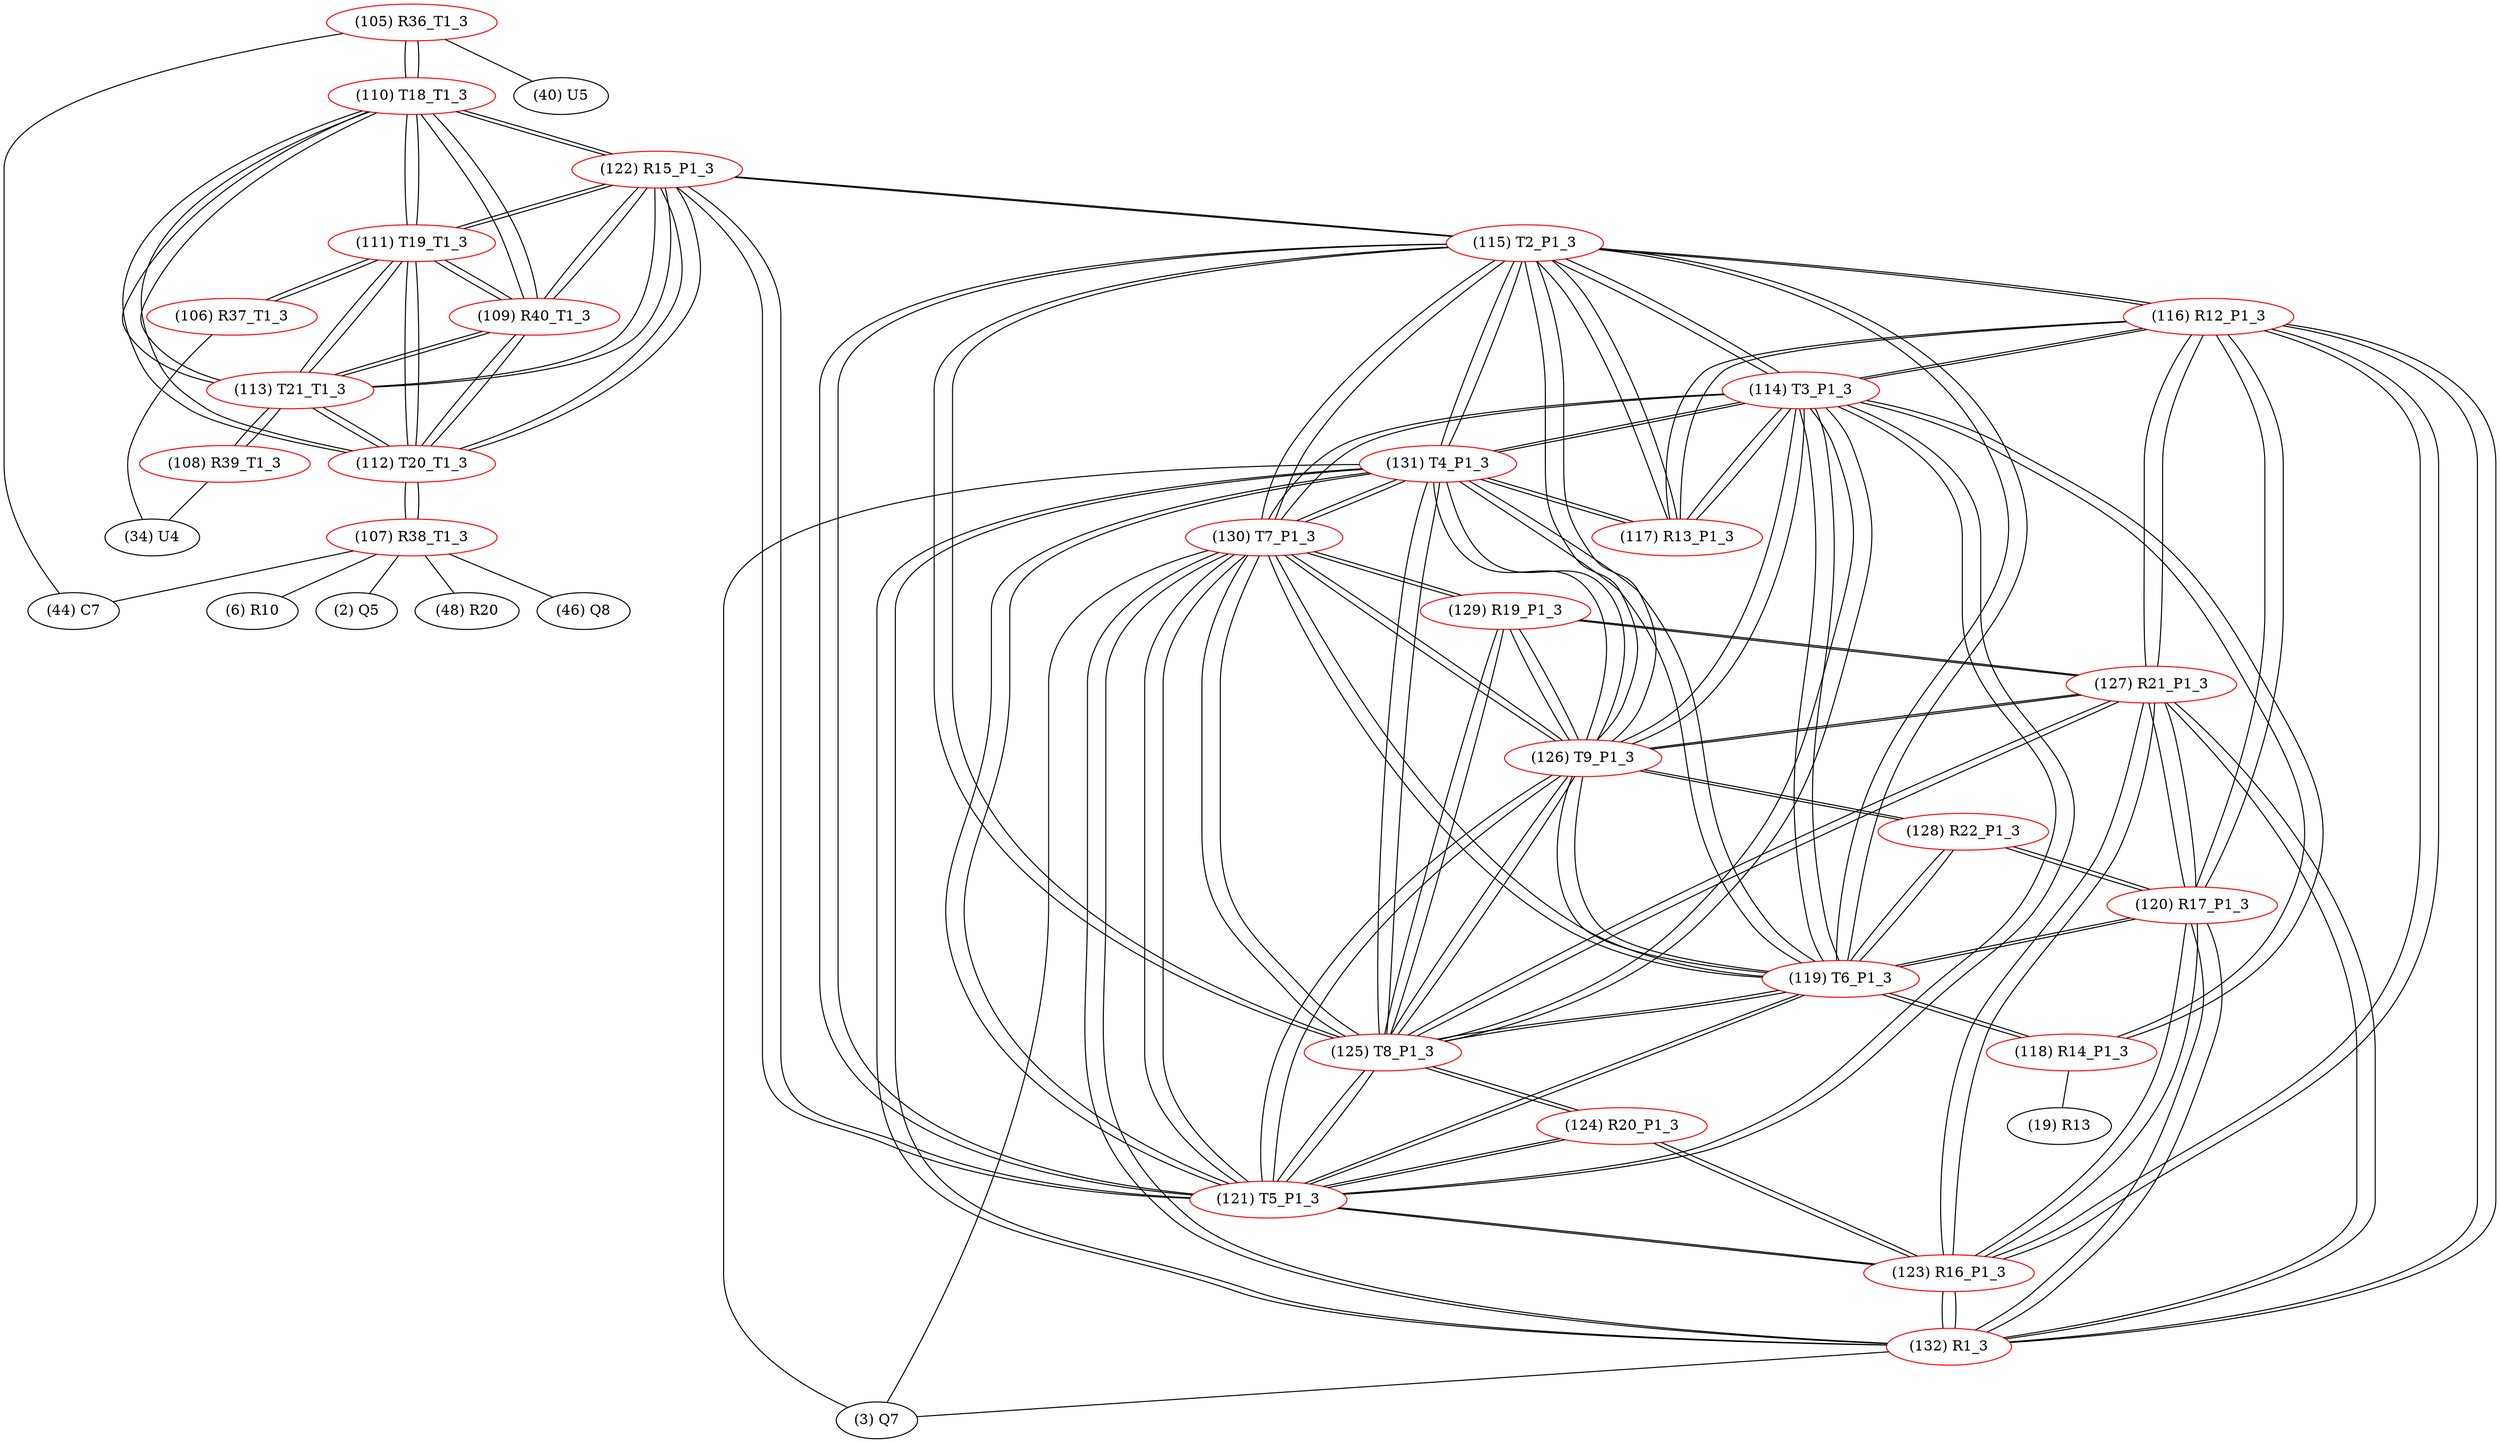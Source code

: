 graph {
	105 [label="(105) R36_T1_3" color=red]
	44 [label="(44) C7"]
	40 [label="(40) U5"]
	110 [label="(110) T18_T1_3"]
	106 [label="(106) R37_T1_3" color=red]
	34 [label="(34) U4"]
	111 [label="(111) T19_T1_3"]
	107 [label="(107) R38_T1_3" color=red]
	6 [label="(6) R10"]
	2 [label="(2) Q5"]
	48 [label="(48) R20"]
	44 [label="(44) C7"]
	46 [label="(46) Q8"]
	112 [label="(112) T20_T1_3"]
	108 [label="(108) R39_T1_3" color=red]
	34 [label="(34) U4"]
	113 [label="(113) T21_T1_3"]
	109 [label="(109) R40_T1_3" color=red]
	122 [label="(122) R15_P1_3"]
	110 [label="(110) T18_T1_3"]
	113 [label="(113) T21_T1_3"]
	112 [label="(112) T20_T1_3"]
	111 [label="(111) T19_T1_3"]
	110 [label="(110) T18_T1_3" color=red]
	112 [label="(112) T20_T1_3"]
	111 [label="(111) T19_T1_3"]
	113 [label="(113) T21_T1_3"]
	105 [label="(105) R36_T1_3"]
	122 [label="(122) R15_P1_3"]
	109 [label="(109) R40_T1_3"]
	111 [label="(111) T19_T1_3" color=red]
	112 [label="(112) T20_T1_3"]
	110 [label="(110) T18_T1_3"]
	113 [label="(113) T21_T1_3"]
	106 [label="(106) R37_T1_3"]
	122 [label="(122) R15_P1_3"]
	109 [label="(109) R40_T1_3"]
	112 [label="(112) T20_T1_3" color=red]
	111 [label="(111) T19_T1_3"]
	110 [label="(110) T18_T1_3"]
	113 [label="(113) T21_T1_3"]
	107 [label="(107) R38_T1_3"]
	122 [label="(122) R15_P1_3"]
	109 [label="(109) R40_T1_3"]
	113 [label="(113) T21_T1_3" color=red]
	112 [label="(112) T20_T1_3"]
	111 [label="(111) T19_T1_3"]
	110 [label="(110) T18_T1_3"]
	108 [label="(108) R39_T1_3"]
	122 [label="(122) R15_P1_3"]
	109 [label="(109) R40_T1_3"]
	114 [label="(114) T3_P1_3" color=red]
	131 [label="(131) T4_P1_3"]
	130 [label="(130) T7_P1_3"]
	121 [label="(121) T5_P1_3"]
	126 [label="(126) T9_P1_3"]
	125 [label="(125) T8_P1_3"]
	119 [label="(119) T6_P1_3"]
	115 [label="(115) T2_P1_3"]
	118 [label="(118) R14_P1_3"]
	117 [label="(117) R13_P1_3"]
	116 [label="(116) R12_P1_3"]
	115 [label="(115) T2_P1_3" color=red]
	114 [label="(114) T3_P1_3"]
	131 [label="(131) T4_P1_3"]
	130 [label="(130) T7_P1_3"]
	121 [label="(121) T5_P1_3"]
	126 [label="(126) T9_P1_3"]
	125 [label="(125) T8_P1_3"]
	119 [label="(119) T6_P1_3"]
	117 [label="(117) R13_P1_3"]
	116 [label="(116) R12_P1_3"]
	122 [label="(122) R15_P1_3"]
	116 [label="(116) R12_P1_3" color=red]
	127 [label="(127) R21_P1_3"]
	123 [label="(123) R16_P1_3"]
	120 [label="(120) R17_P1_3"]
	132 [label="(132) R1_3"]
	117 [label="(117) R13_P1_3"]
	114 [label="(114) T3_P1_3"]
	115 [label="(115) T2_P1_3"]
	117 [label="(117) R13_P1_3" color=red]
	131 [label="(131) T4_P1_3"]
	114 [label="(114) T3_P1_3"]
	116 [label="(116) R12_P1_3"]
	115 [label="(115) T2_P1_3"]
	118 [label="(118) R14_P1_3" color=red]
	19 [label="(19) R13"]
	114 [label="(114) T3_P1_3"]
	119 [label="(119) T6_P1_3"]
	119 [label="(119) T6_P1_3" color=red]
	114 [label="(114) T3_P1_3"]
	131 [label="(131) T4_P1_3"]
	130 [label="(130) T7_P1_3"]
	121 [label="(121) T5_P1_3"]
	126 [label="(126) T9_P1_3"]
	125 [label="(125) T8_P1_3"]
	115 [label="(115) T2_P1_3"]
	118 [label="(118) R14_P1_3"]
	128 [label="(128) R22_P1_3"]
	120 [label="(120) R17_P1_3"]
	120 [label="(120) R17_P1_3" color=red]
	127 [label="(127) R21_P1_3"]
	123 [label="(123) R16_P1_3"]
	116 [label="(116) R12_P1_3"]
	132 [label="(132) R1_3"]
	128 [label="(128) R22_P1_3"]
	119 [label="(119) T6_P1_3"]
	121 [label="(121) T5_P1_3" color=red]
	114 [label="(114) T3_P1_3"]
	131 [label="(131) T4_P1_3"]
	130 [label="(130) T7_P1_3"]
	126 [label="(126) T9_P1_3"]
	125 [label="(125) T8_P1_3"]
	119 [label="(119) T6_P1_3"]
	115 [label="(115) T2_P1_3"]
	122 [label="(122) R15_P1_3"]
	123 [label="(123) R16_P1_3"]
	124 [label="(124) R20_P1_3"]
	122 [label="(122) R15_P1_3" color=red]
	110 [label="(110) T18_T1_3"]
	113 [label="(113) T21_T1_3"]
	112 [label="(112) T20_T1_3"]
	111 [label="(111) T19_T1_3"]
	109 [label="(109) R40_T1_3"]
	115 [label="(115) T2_P1_3"]
	121 [label="(121) T5_P1_3"]
	123 [label="(123) R16_P1_3" color=red]
	127 [label="(127) R21_P1_3"]
	116 [label="(116) R12_P1_3"]
	120 [label="(120) R17_P1_3"]
	132 [label="(132) R1_3"]
	121 [label="(121) T5_P1_3"]
	124 [label="(124) R20_P1_3"]
	124 [label="(124) R20_P1_3" color=red]
	125 [label="(125) T8_P1_3"]
	123 [label="(123) R16_P1_3"]
	121 [label="(121) T5_P1_3"]
	125 [label="(125) T8_P1_3" color=red]
	114 [label="(114) T3_P1_3"]
	131 [label="(131) T4_P1_3"]
	130 [label="(130) T7_P1_3"]
	121 [label="(121) T5_P1_3"]
	126 [label="(126) T9_P1_3"]
	119 [label="(119) T6_P1_3"]
	115 [label="(115) T2_P1_3"]
	127 [label="(127) R21_P1_3"]
	129 [label="(129) R19_P1_3"]
	124 [label="(124) R20_P1_3"]
	126 [label="(126) T9_P1_3" color=red]
	128 [label="(128) R22_P1_3"]
	114 [label="(114) T3_P1_3"]
	131 [label="(131) T4_P1_3"]
	130 [label="(130) T7_P1_3"]
	121 [label="(121) T5_P1_3"]
	125 [label="(125) T8_P1_3"]
	119 [label="(119) T6_P1_3"]
	115 [label="(115) T2_P1_3"]
	127 [label="(127) R21_P1_3"]
	129 [label="(129) R19_P1_3"]
	127 [label="(127) R21_P1_3" color=red]
	123 [label="(123) R16_P1_3"]
	116 [label="(116) R12_P1_3"]
	120 [label="(120) R17_P1_3"]
	132 [label="(132) R1_3"]
	126 [label="(126) T9_P1_3"]
	125 [label="(125) T8_P1_3"]
	129 [label="(129) R19_P1_3"]
	128 [label="(128) R22_P1_3" color=red]
	126 [label="(126) T9_P1_3"]
	119 [label="(119) T6_P1_3"]
	120 [label="(120) R17_P1_3"]
	129 [label="(129) R19_P1_3" color=red]
	126 [label="(126) T9_P1_3"]
	127 [label="(127) R21_P1_3"]
	125 [label="(125) T8_P1_3"]
	130 [label="(130) T7_P1_3"]
	130 [label="(130) T7_P1_3" color=red]
	114 [label="(114) T3_P1_3"]
	131 [label="(131) T4_P1_3"]
	121 [label="(121) T5_P1_3"]
	126 [label="(126) T9_P1_3"]
	125 [label="(125) T8_P1_3"]
	119 [label="(119) T6_P1_3"]
	115 [label="(115) T2_P1_3"]
	132 [label="(132) R1_3"]
	3 [label="(3) Q7"]
	129 [label="(129) R19_P1_3"]
	131 [label="(131) T4_P1_3" color=red]
	114 [label="(114) T3_P1_3"]
	130 [label="(130) T7_P1_3"]
	121 [label="(121) T5_P1_3"]
	126 [label="(126) T9_P1_3"]
	125 [label="(125) T8_P1_3"]
	119 [label="(119) T6_P1_3"]
	115 [label="(115) T2_P1_3"]
	117 [label="(117) R13_P1_3"]
	132 [label="(132) R1_3"]
	3 [label="(3) Q7"]
	132 [label="(132) R1_3" color=red]
	131 [label="(131) T4_P1_3"]
	130 [label="(130) T7_P1_3"]
	3 [label="(3) Q7"]
	127 [label="(127) R21_P1_3"]
	123 [label="(123) R16_P1_3"]
	116 [label="(116) R12_P1_3"]
	120 [label="(120) R17_P1_3"]
	105 -- 44
	105 -- 40
	105 -- 110
	106 -- 34
	106 -- 111
	107 -- 6
	107 -- 2
	107 -- 48
	107 -- 44
	107 -- 46
	107 -- 112
	108 -- 34
	108 -- 113
	109 -- 122
	109 -- 110
	109 -- 113
	109 -- 112
	109 -- 111
	110 -- 112
	110 -- 111
	110 -- 113
	110 -- 105
	110 -- 122
	110 -- 109
	111 -- 112
	111 -- 110
	111 -- 113
	111 -- 106
	111 -- 122
	111 -- 109
	112 -- 111
	112 -- 110
	112 -- 113
	112 -- 107
	112 -- 122
	112 -- 109
	113 -- 112
	113 -- 111
	113 -- 110
	113 -- 108
	113 -- 122
	113 -- 109
	114 -- 131
	114 -- 130
	114 -- 121
	114 -- 126
	114 -- 125
	114 -- 119
	114 -- 115
	114 -- 118
	114 -- 117
	114 -- 116
	115 -- 114
	115 -- 131
	115 -- 130
	115 -- 121
	115 -- 126
	115 -- 125
	115 -- 119
	115 -- 117
	115 -- 116
	115 -- 122
	116 -- 127
	116 -- 123
	116 -- 120
	116 -- 132
	116 -- 117
	116 -- 114
	116 -- 115
	117 -- 131
	117 -- 114
	117 -- 116
	117 -- 115
	118 -- 19
	118 -- 114
	118 -- 119
	119 -- 114
	119 -- 131
	119 -- 130
	119 -- 121
	119 -- 126
	119 -- 125
	119 -- 115
	119 -- 118
	119 -- 128
	119 -- 120
	120 -- 127
	120 -- 123
	120 -- 116
	120 -- 132
	120 -- 128
	120 -- 119
	121 -- 114
	121 -- 131
	121 -- 130
	121 -- 126
	121 -- 125
	121 -- 119
	121 -- 115
	121 -- 122
	121 -- 123
	121 -- 124
	122 -- 110
	122 -- 113
	122 -- 112
	122 -- 111
	122 -- 109
	122 -- 115
	122 -- 121
	123 -- 127
	123 -- 116
	123 -- 120
	123 -- 132
	123 -- 121
	123 -- 124
	124 -- 125
	124 -- 123
	124 -- 121
	125 -- 114
	125 -- 131
	125 -- 130
	125 -- 121
	125 -- 126
	125 -- 119
	125 -- 115
	125 -- 127
	125 -- 129
	125 -- 124
	126 -- 128
	126 -- 114
	126 -- 131
	126 -- 130
	126 -- 121
	126 -- 125
	126 -- 119
	126 -- 115
	126 -- 127
	126 -- 129
	127 -- 123
	127 -- 116
	127 -- 120
	127 -- 132
	127 -- 126
	127 -- 125
	127 -- 129
	128 -- 126
	128 -- 119
	128 -- 120
	129 -- 126
	129 -- 127
	129 -- 125
	129 -- 130
	130 -- 114
	130 -- 131
	130 -- 121
	130 -- 126
	130 -- 125
	130 -- 119
	130 -- 115
	130 -- 132
	130 -- 3
	130 -- 129
	131 -- 114
	131 -- 130
	131 -- 121
	131 -- 126
	131 -- 125
	131 -- 119
	131 -- 115
	131 -- 117
	131 -- 132
	131 -- 3
	132 -- 131
	132 -- 130
	132 -- 3
	132 -- 127
	132 -- 123
	132 -- 116
	132 -- 120
}